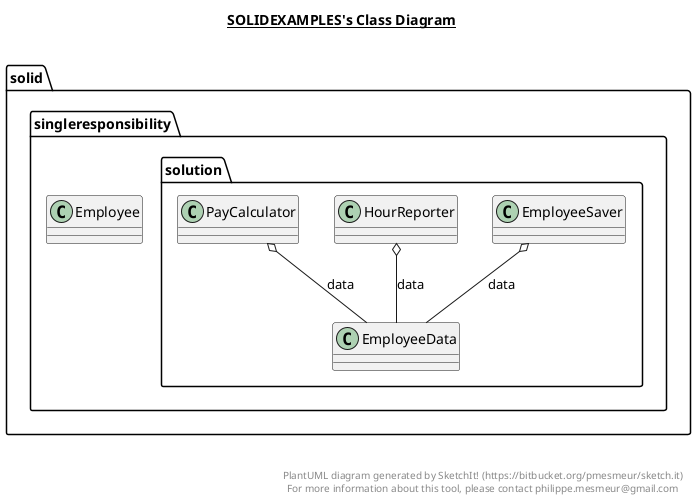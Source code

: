 @startuml

title __SOLIDEXAMPLES's Class Diagram__\n

  namespace solid.singleresponsibility {
    class solid.singleresponsibility.Employee {
    }
  }
  

  namespace solid.singleresponsibility {
    namespace solution {
      class solid.singleresponsibility.solution.EmployeeData {
      }
    }
  }
  

  namespace solid.singleresponsibility {
    namespace solution {
      class solid.singleresponsibility.solution.EmployeeSaver {
      }
    }
  }
  

  namespace solid.singleresponsibility {
    namespace solution {
      class solid.singleresponsibility.solution.HourReporter {
      }
    }
  }
  

  namespace solid.singleresponsibility {
    namespace solution {
      class solid.singleresponsibility.solution.PayCalculator {
      }
    }
  }
  

  solid.singleresponsibility.solution.EmployeeSaver o-- solid.singleresponsibility.solution.EmployeeData : data
  solid.singleresponsibility.solution.HourReporter o-- solid.singleresponsibility.solution.EmployeeData : data
  solid.singleresponsibility.solution.PayCalculator o-- solid.singleresponsibility.solution.EmployeeData : data


right footer


PlantUML diagram generated by SketchIt! (https://bitbucket.org/pmesmeur/sketch.it)
For more information about this tool, please contact philippe.mesmeur@gmail.com
endfooter

@enduml
